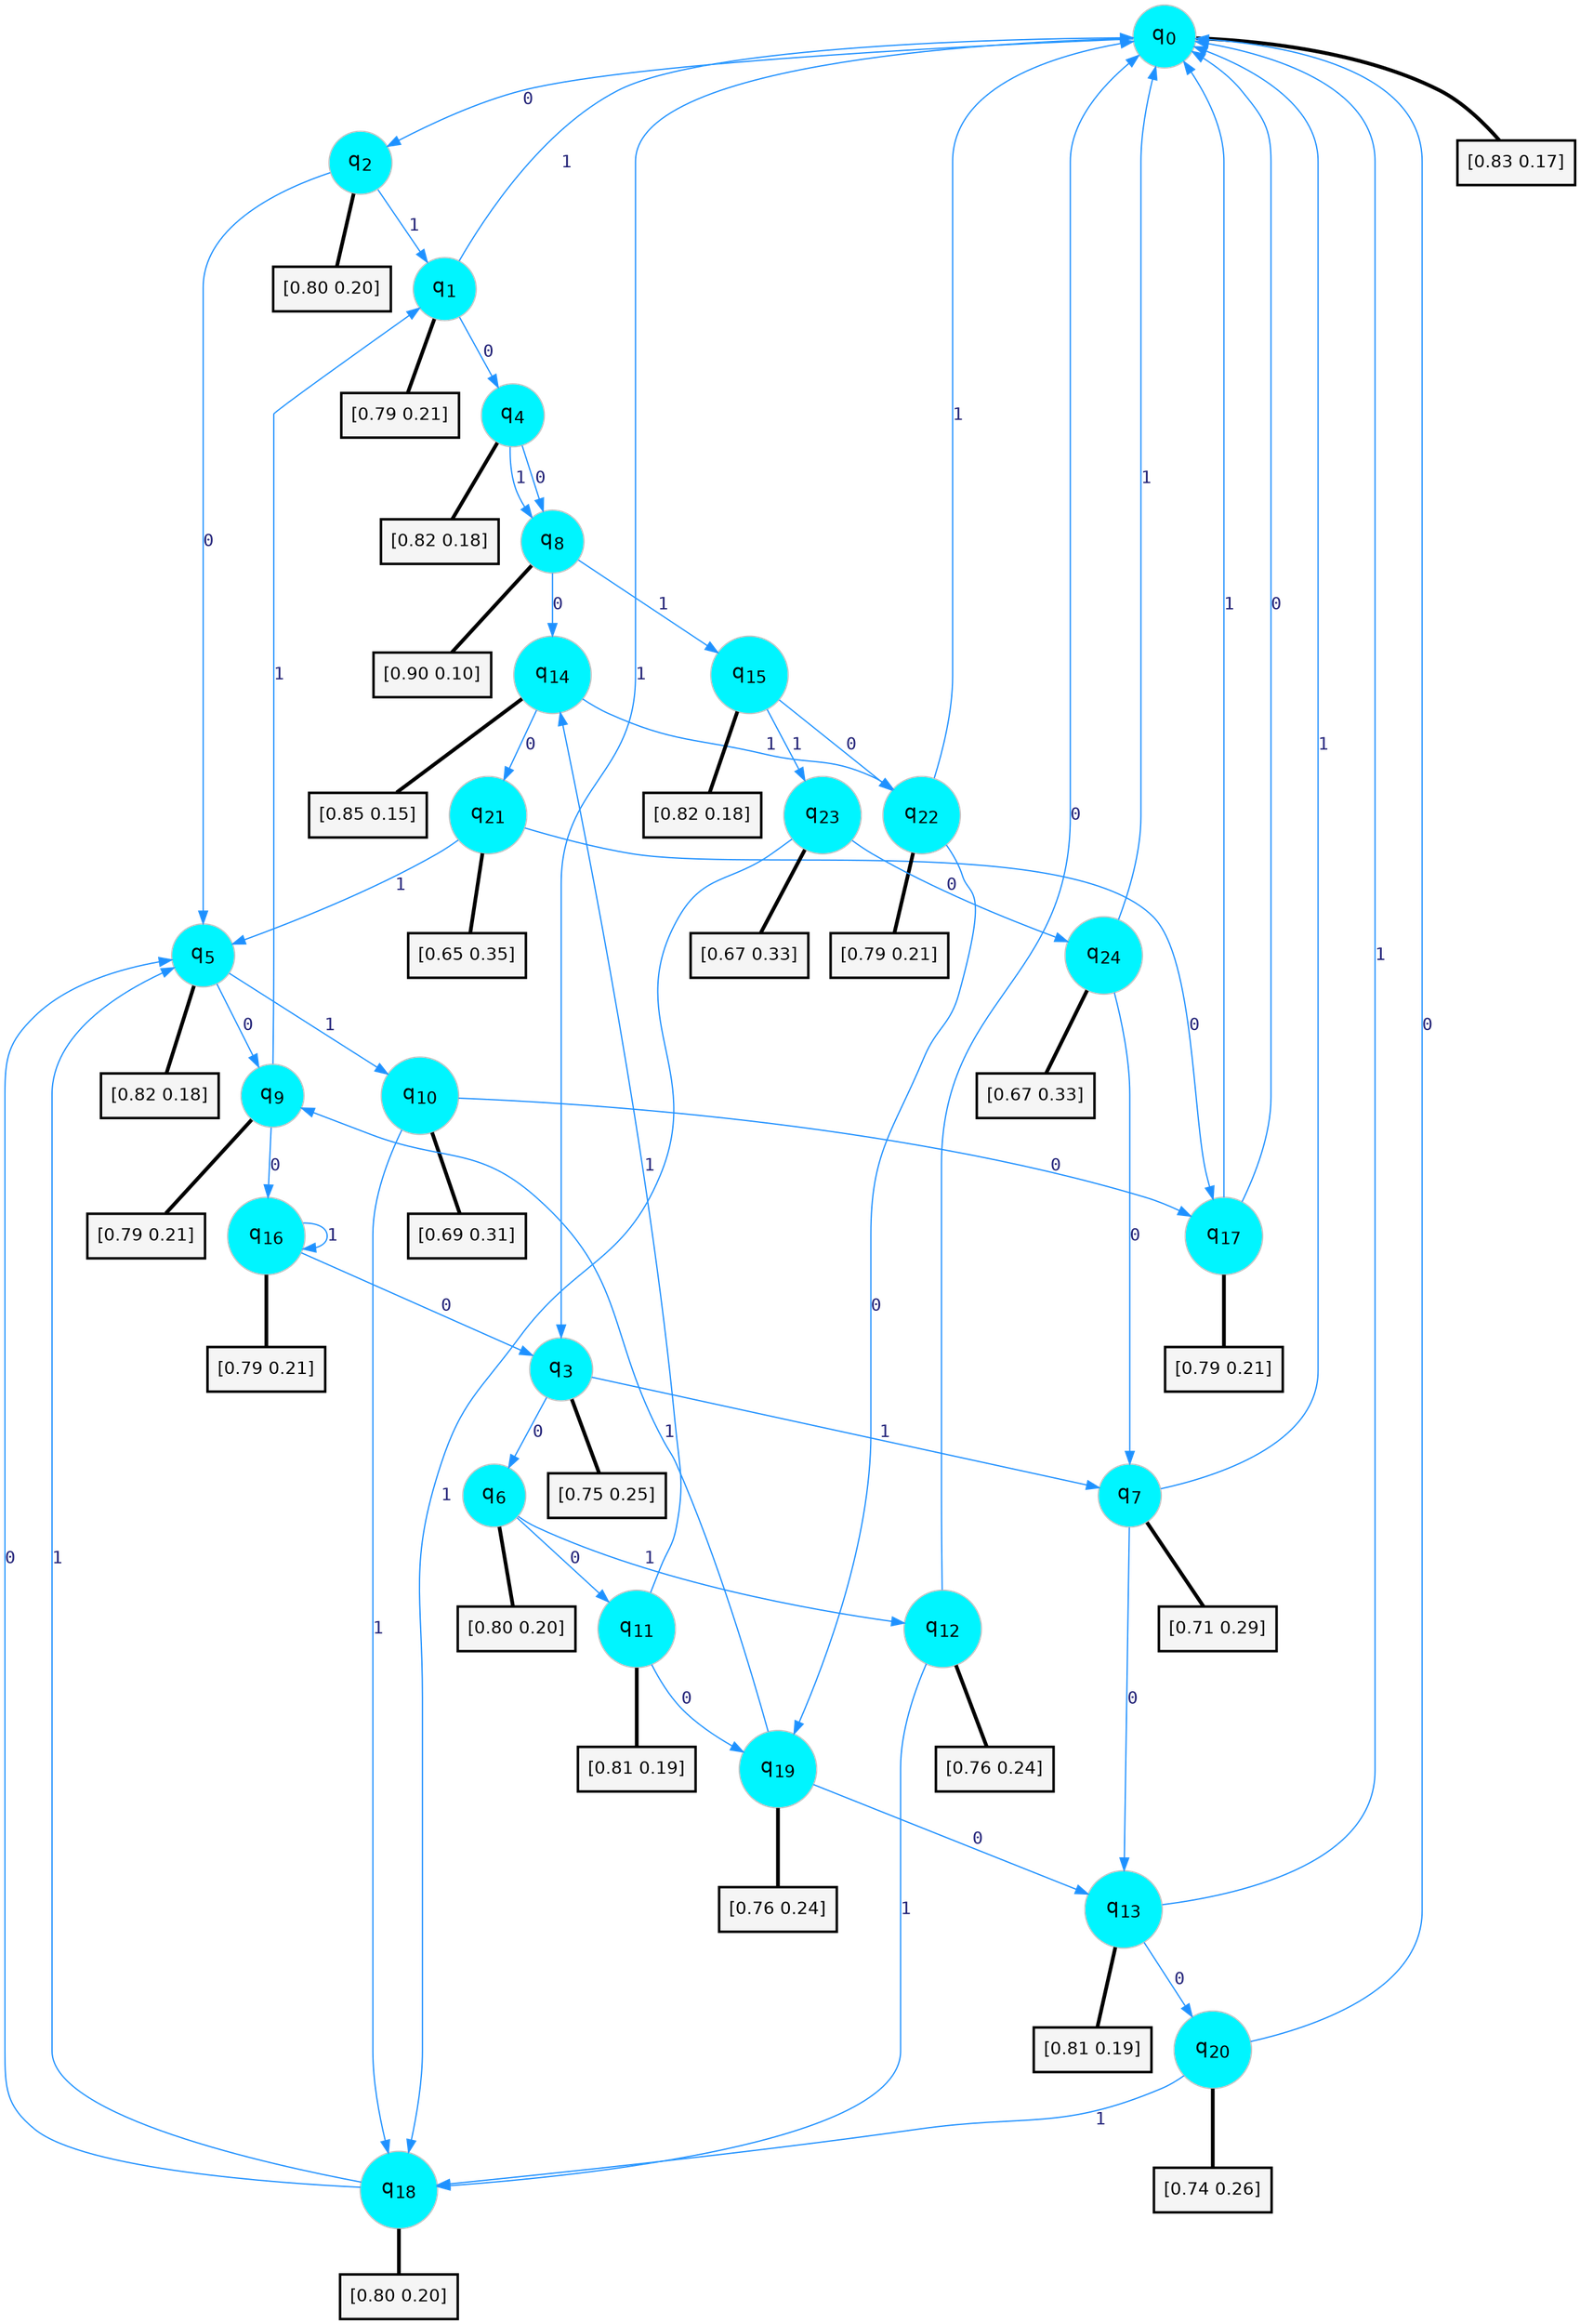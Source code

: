 digraph G {
graph [
bgcolor=transparent, dpi=300, rankdir=TD, size="40,25"];
node [
color=gray, fillcolor=turquoise1, fontcolor=black, fontname=Helvetica, fontsize=16, fontweight=bold, shape=circle, style=filled];
edge [
arrowsize=1, color=dodgerblue1, fontcolor=midnightblue, fontname=courier, fontweight=bold, penwidth=1, style=solid, weight=20];
0[label=<q<SUB>0</SUB>>];
1[label=<q<SUB>1</SUB>>];
2[label=<q<SUB>2</SUB>>];
3[label=<q<SUB>3</SUB>>];
4[label=<q<SUB>4</SUB>>];
5[label=<q<SUB>5</SUB>>];
6[label=<q<SUB>6</SUB>>];
7[label=<q<SUB>7</SUB>>];
8[label=<q<SUB>8</SUB>>];
9[label=<q<SUB>9</SUB>>];
10[label=<q<SUB>10</SUB>>];
11[label=<q<SUB>11</SUB>>];
12[label=<q<SUB>12</SUB>>];
13[label=<q<SUB>13</SUB>>];
14[label=<q<SUB>14</SUB>>];
15[label=<q<SUB>15</SUB>>];
16[label=<q<SUB>16</SUB>>];
17[label=<q<SUB>17</SUB>>];
18[label=<q<SUB>18</SUB>>];
19[label=<q<SUB>19</SUB>>];
20[label=<q<SUB>20</SUB>>];
21[label=<q<SUB>21</SUB>>];
22[label=<q<SUB>22</SUB>>];
23[label=<q<SUB>23</SUB>>];
24[label=<q<SUB>24</SUB>>];
25[label="[0.83 0.17]", shape=box,fontcolor=black, fontname=Helvetica, fontsize=14, penwidth=2, fillcolor=whitesmoke,color=black];
26[label="[0.79 0.21]", shape=box,fontcolor=black, fontname=Helvetica, fontsize=14, penwidth=2, fillcolor=whitesmoke,color=black];
27[label="[0.80 0.20]", shape=box,fontcolor=black, fontname=Helvetica, fontsize=14, penwidth=2, fillcolor=whitesmoke,color=black];
28[label="[0.75 0.25]", shape=box,fontcolor=black, fontname=Helvetica, fontsize=14, penwidth=2, fillcolor=whitesmoke,color=black];
29[label="[0.82 0.18]", shape=box,fontcolor=black, fontname=Helvetica, fontsize=14, penwidth=2, fillcolor=whitesmoke,color=black];
30[label="[0.82 0.18]", shape=box,fontcolor=black, fontname=Helvetica, fontsize=14, penwidth=2, fillcolor=whitesmoke,color=black];
31[label="[0.80 0.20]", shape=box,fontcolor=black, fontname=Helvetica, fontsize=14, penwidth=2, fillcolor=whitesmoke,color=black];
32[label="[0.71 0.29]", shape=box,fontcolor=black, fontname=Helvetica, fontsize=14, penwidth=2, fillcolor=whitesmoke,color=black];
33[label="[0.90 0.10]", shape=box,fontcolor=black, fontname=Helvetica, fontsize=14, penwidth=2, fillcolor=whitesmoke,color=black];
34[label="[0.79 0.21]", shape=box,fontcolor=black, fontname=Helvetica, fontsize=14, penwidth=2, fillcolor=whitesmoke,color=black];
35[label="[0.69 0.31]", shape=box,fontcolor=black, fontname=Helvetica, fontsize=14, penwidth=2, fillcolor=whitesmoke,color=black];
36[label="[0.81 0.19]", shape=box,fontcolor=black, fontname=Helvetica, fontsize=14, penwidth=2, fillcolor=whitesmoke,color=black];
37[label="[0.76 0.24]", shape=box,fontcolor=black, fontname=Helvetica, fontsize=14, penwidth=2, fillcolor=whitesmoke,color=black];
38[label="[0.81 0.19]", shape=box,fontcolor=black, fontname=Helvetica, fontsize=14, penwidth=2, fillcolor=whitesmoke,color=black];
39[label="[0.85 0.15]", shape=box,fontcolor=black, fontname=Helvetica, fontsize=14, penwidth=2, fillcolor=whitesmoke,color=black];
40[label="[0.82 0.18]", shape=box,fontcolor=black, fontname=Helvetica, fontsize=14, penwidth=2, fillcolor=whitesmoke,color=black];
41[label="[0.79 0.21]", shape=box,fontcolor=black, fontname=Helvetica, fontsize=14, penwidth=2, fillcolor=whitesmoke,color=black];
42[label="[0.79 0.21]", shape=box,fontcolor=black, fontname=Helvetica, fontsize=14, penwidth=2, fillcolor=whitesmoke,color=black];
43[label="[0.80 0.20]", shape=box,fontcolor=black, fontname=Helvetica, fontsize=14, penwidth=2, fillcolor=whitesmoke,color=black];
44[label="[0.76 0.24]", shape=box,fontcolor=black, fontname=Helvetica, fontsize=14, penwidth=2, fillcolor=whitesmoke,color=black];
45[label="[0.74 0.26]", shape=box,fontcolor=black, fontname=Helvetica, fontsize=14, penwidth=2, fillcolor=whitesmoke,color=black];
46[label="[0.65 0.35]", shape=box,fontcolor=black, fontname=Helvetica, fontsize=14, penwidth=2, fillcolor=whitesmoke,color=black];
47[label="[0.79 0.21]", shape=box,fontcolor=black, fontname=Helvetica, fontsize=14, penwidth=2, fillcolor=whitesmoke,color=black];
48[label="[0.67 0.33]", shape=box,fontcolor=black, fontname=Helvetica, fontsize=14, penwidth=2, fillcolor=whitesmoke,color=black];
49[label="[0.67 0.33]", shape=box,fontcolor=black, fontname=Helvetica, fontsize=14, penwidth=2, fillcolor=whitesmoke,color=black];
0->2 [label=0];
0->3 [label=1];
0->25 [arrowhead=none, penwidth=3,color=black];
1->4 [label=0];
1->0 [label=1];
1->26 [arrowhead=none, penwidth=3,color=black];
2->5 [label=0];
2->1 [label=1];
2->27 [arrowhead=none, penwidth=3,color=black];
3->6 [label=0];
3->7 [label=1];
3->28 [arrowhead=none, penwidth=3,color=black];
4->8 [label=0];
4->8 [label=1];
4->29 [arrowhead=none, penwidth=3,color=black];
5->9 [label=0];
5->10 [label=1];
5->30 [arrowhead=none, penwidth=3,color=black];
6->11 [label=0];
6->12 [label=1];
6->31 [arrowhead=none, penwidth=3,color=black];
7->13 [label=0];
7->0 [label=1];
7->32 [arrowhead=none, penwidth=3,color=black];
8->14 [label=0];
8->15 [label=1];
8->33 [arrowhead=none, penwidth=3,color=black];
9->16 [label=0];
9->1 [label=1];
9->34 [arrowhead=none, penwidth=3,color=black];
10->17 [label=0];
10->18 [label=1];
10->35 [arrowhead=none, penwidth=3,color=black];
11->19 [label=0];
11->14 [label=1];
11->36 [arrowhead=none, penwidth=3,color=black];
12->0 [label=0];
12->18 [label=1];
12->37 [arrowhead=none, penwidth=3,color=black];
13->20 [label=0];
13->0 [label=1];
13->38 [arrowhead=none, penwidth=3,color=black];
14->21 [label=0];
14->22 [label=1];
14->39 [arrowhead=none, penwidth=3,color=black];
15->22 [label=0];
15->23 [label=1];
15->40 [arrowhead=none, penwidth=3,color=black];
16->3 [label=0];
16->16 [label=1];
16->41 [arrowhead=none, penwidth=3,color=black];
17->0 [label=0];
17->0 [label=1];
17->42 [arrowhead=none, penwidth=3,color=black];
18->5 [label=0];
18->5 [label=1];
18->43 [arrowhead=none, penwidth=3,color=black];
19->13 [label=0];
19->9 [label=1];
19->44 [arrowhead=none, penwidth=3,color=black];
20->0 [label=0];
20->18 [label=1];
20->45 [arrowhead=none, penwidth=3,color=black];
21->17 [label=0];
21->5 [label=1];
21->46 [arrowhead=none, penwidth=3,color=black];
22->19 [label=0];
22->0 [label=1];
22->47 [arrowhead=none, penwidth=3,color=black];
23->24 [label=0];
23->18 [label=1];
23->48 [arrowhead=none, penwidth=3,color=black];
24->7 [label=0];
24->0 [label=1];
24->49 [arrowhead=none, penwidth=3,color=black];
}
